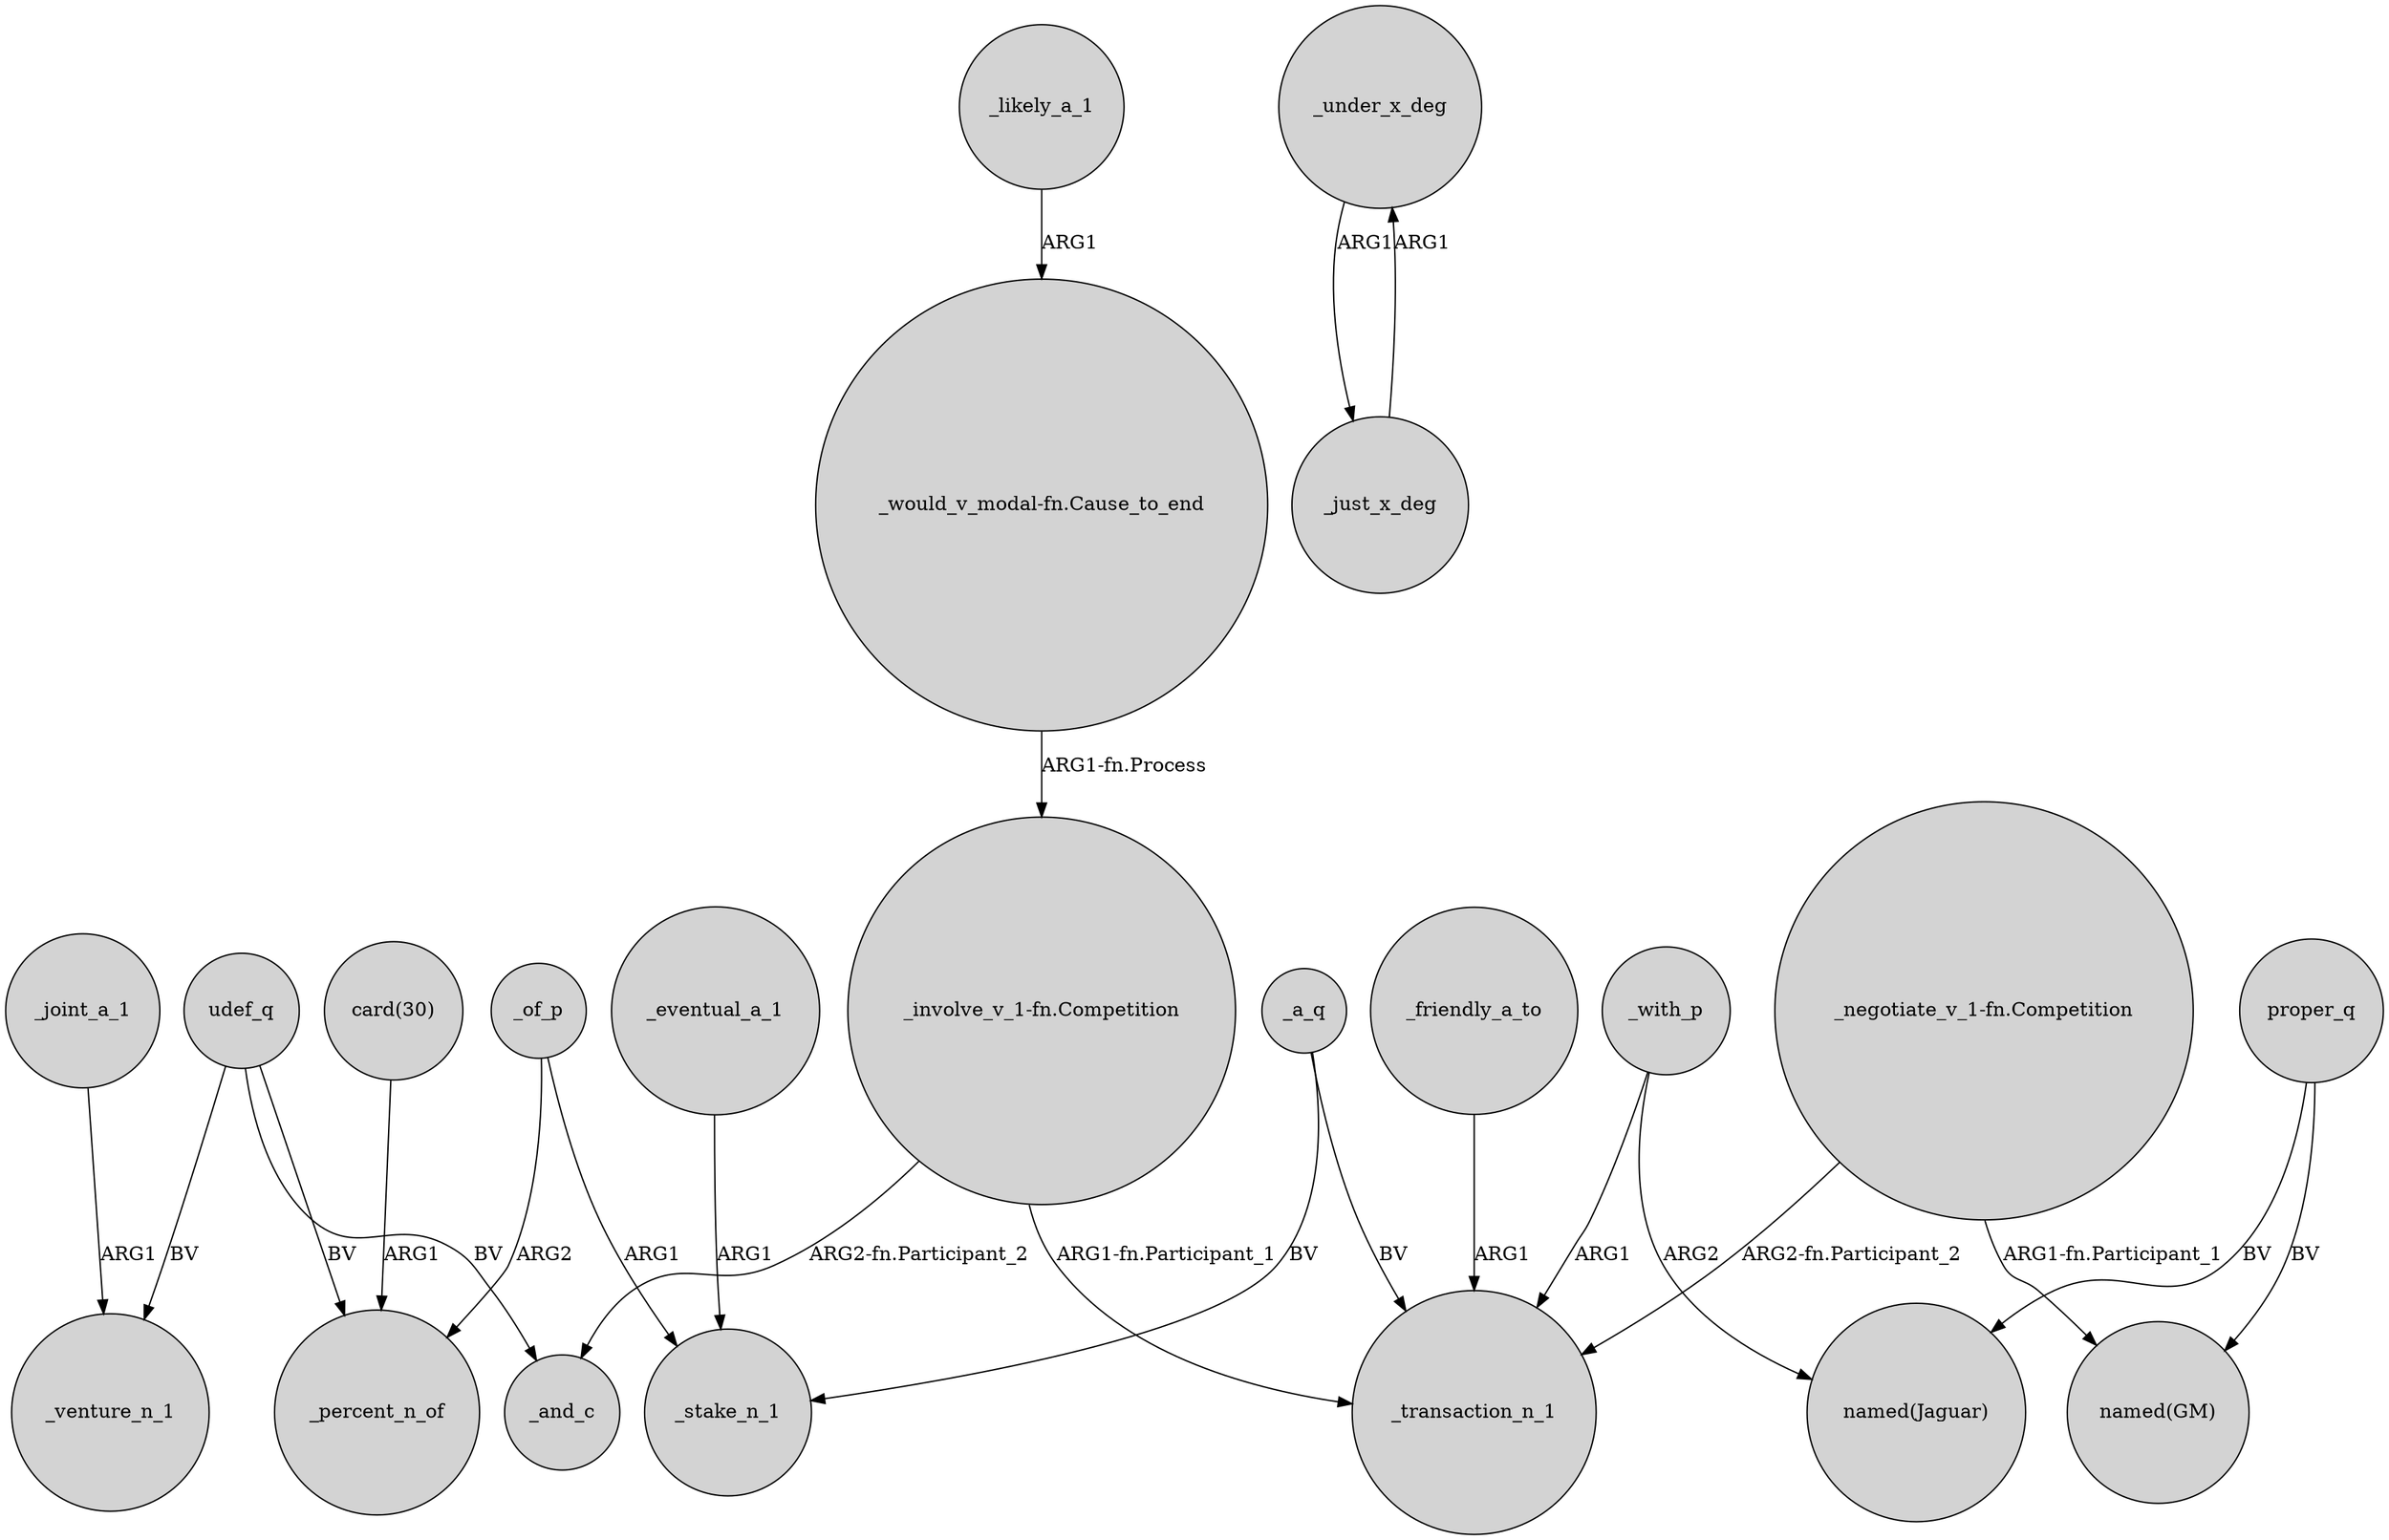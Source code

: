 digraph {
	node [shape=circle style=filled]
	_friendly_a_to -> _transaction_n_1 [label=ARG1]
	_joint_a_1 -> _venture_n_1 [label=ARG1]
	_likely_a_1 -> "_would_v_modal-fn.Cause_to_end" [label=ARG1]
	proper_q -> "named(GM)" [label=BV]
	"_involve_v_1-fn.Competition" -> _and_c [label="ARG2-fn.Participant_2"]
	_under_x_deg -> _just_x_deg [label=ARG1]
	_with_p -> _transaction_n_1 [label=ARG1]
	udef_q -> _and_c [label=BV]
	_a_q -> _transaction_n_1 [label=BV]
	_of_p -> _stake_n_1 [label=ARG1]
	_just_x_deg -> _under_x_deg [label=ARG1]
	"_involve_v_1-fn.Competition" -> _transaction_n_1 [label="ARG1-fn.Participant_1"]
	_with_p -> "named(Jaguar)" [label=ARG2]
	udef_q -> _percent_n_of [label=BV]
	"_would_v_modal-fn.Cause_to_end" -> "_involve_v_1-fn.Competition" [label="ARG1-fn.Process"]
	"card(30)" -> _percent_n_of [label=ARG1]
	proper_q -> "named(Jaguar)" [label=BV]
	"_negotiate_v_1-fn.Competition" -> _transaction_n_1 [label="ARG2-fn.Participant_2"]
	_eventual_a_1 -> _stake_n_1 [label=ARG1]
	udef_q -> _venture_n_1 [label=BV]
	"_negotiate_v_1-fn.Competition" -> "named(GM)" [label="ARG1-fn.Participant_1"]
	_a_q -> _stake_n_1 [label=BV]
	_of_p -> _percent_n_of [label=ARG2]
}
